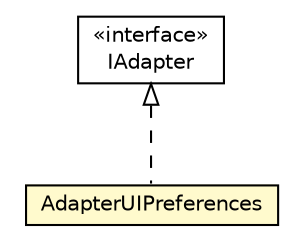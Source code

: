 #!/usr/local/bin/dot
#
# Class diagram 
# Generated by UMLGraph version R5_6-24-gf6e263 (http://www.umlgraph.org/)
#

digraph G {
	edge [fontname="Helvetica",fontsize=10,labelfontname="Helvetica",labelfontsize=10];
	node [fontname="Helvetica",fontsize=10,shape=plaintext];
	nodesep=0.25;
	ranksep=0.5;
	// org.universAAL.ui.dm.adapters.AdapterUIPreferences
	c1979737 [label=<<table title="org.universAAL.ui.dm.adapters.AdapterUIPreferences" border="0" cellborder="1" cellspacing="0" cellpadding="2" port="p" bgcolor="lemonChiffon" href="./AdapterUIPreferences.html">
		<tr><td><table border="0" cellspacing="0" cellpadding="1">
<tr><td align="center" balign="center"> AdapterUIPreferences </td></tr>
		</table></td></tr>
		</table>>, URL="./AdapterUIPreferences.html", fontname="Helvetica", fontcolor="black", fontsize=10.0];
	// org.universAAL.ui.dm.interfaces.IAdapter
	c1979743 [label=<<table title="org.universAAL.ui.dm.interfaces.IAdapter" border="0" cellborder="1" cellspacing="0" cellpadding="2" port="p" href="../interfaces/IAdapter.html">
		<tr><td><table border="0" cellspacing="0" cellpadding="1">
<tr><td align="center" balign="center"> &#171;interface&#187; </td></tr>
<tr><td align="center" balign="center"> IAdapter </td></tr>
		</table></td></tr>
		</table>>, URL="../interfaces/IAdapter.html", fontname="Helvetica", fontcolor="black", fontsize=10.0];
	//org.universAAL.ui.dm.adapters.AdapterUIPreferences implements org.universAAL.ui.dm.interfaces.IAdapter
	c1979743:p -> c1979737:p [dir=back,arrowtail=empty,style=dashed];
}

